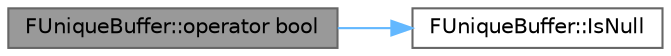 digraph "FUniqueBuffer::operator bool"
{
 // INTERACTIVE_SVG=YES
 // LATEX_PDF_SIZE
  bgcolor="transparent";
  edge [fontname=Helvetica,fontsize=10,labelfontname=Helvetica,labelfontsize=10];
  node [fontname=Helvetica,fontsize=10,shape=box,height=0.2,width=0.4];
  rankdir="LR";
  Node1 [id="Node000001",label="FUniqueBuffer::operator bool",height=0.2,width=0.4,color="gray40", fillcolor="grey60", style="filled", fontcolor="black",tooltip="Returns true if this points to a buffer owner."];
  Node1 -> Node2 [id="edge1_Node000001_Node000002",color="steelblue1",style="solid",tooltip=" "];
  Node2 [id="Node000002",label="FUniqueBuffer::IsNull",height=0.2,width=0.4,color="grey40", fillcolor="white", style="filled",URL="$da/d4b/classFUniqueBuffer.html#a6044808eafe1a0ea3f1004890e1b38db",tooltip="Returns true if this does not point to a buffer owner."];
}
